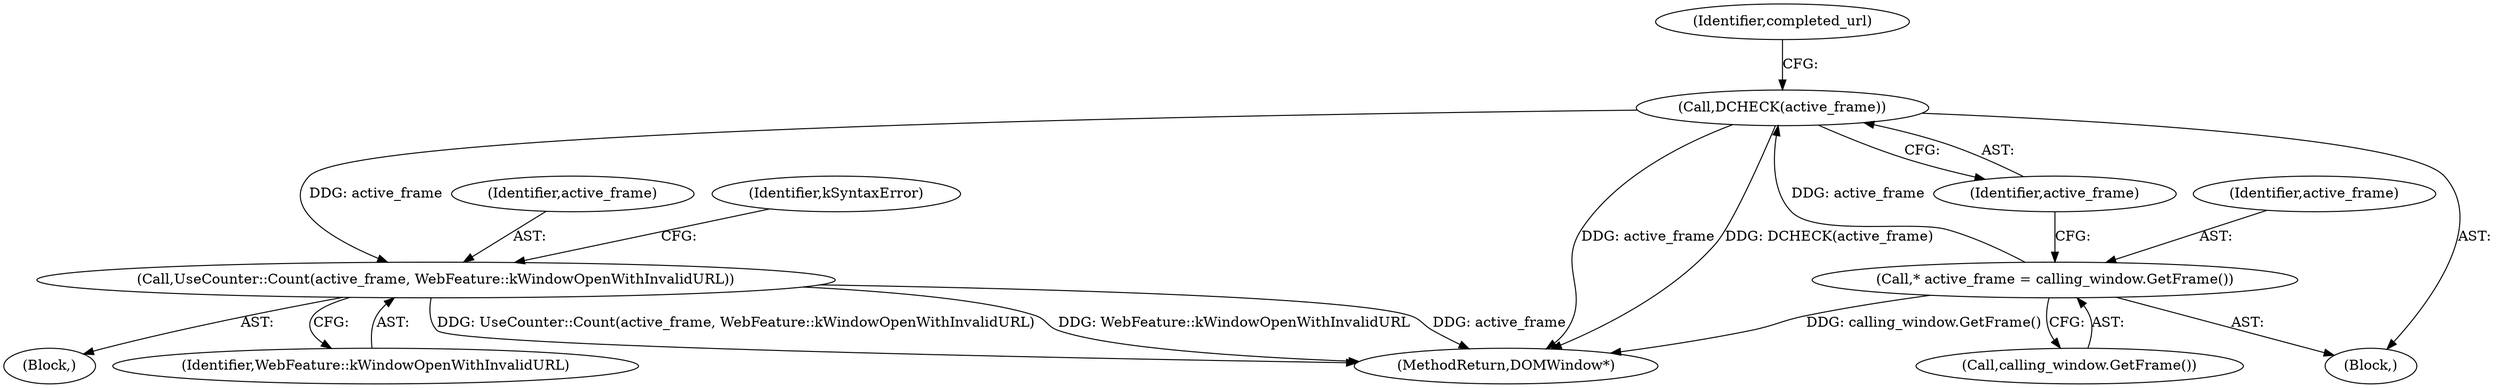 digraph "0_Chrome_7d803fd8bbb8a2f3b626851a5ce58244efa0798a@pointer" {
"1000113" [label="(Call,DCHECK(active_frame))"];
"1000110" [label="(Call,* active_frame = calling_window.GetFrame())"];
"1000132" [label="(Call,UseCounter::Count(active_frame, WebFeature::kWindowOpenWithInvalidURL))"];
"1000131" [label="(Block,)"];
"1000133" [label="(Identifier,active_frame)"];
"1000114" [label="(Identifier,active_frame)"];
"1000112" [label="(Call,calling_window.GetFrame())"];
"1000134" [label="(Identifier,WebFeature::kWindowOpenWithInvalidURL)"];
"1000110" [label="(Call,* active_frame = calling_window.GetFrame())"];
"1000136" [label="(Identifier,kSyntaxError)"];
"1000132" [label="(Call,UseCounter::Count(active_frame, WebFeature::kWindowOpenWithInvalidURL))"];
"1000111" [label="(Identifier,active_frame)"];
"1000113" [label="(Call,DCHECK(active_frame))"];
"1000260" [label="(MethodReturn,DOMWindow*)"];
"1000117" [label="(Identifier,completed_url)"];
"1000108" [label="(Block,)"];
"1000113" -> "1000108"  [label="AST: "];
"1000113" -> "1000114"  [label="CFG: "];
"1000114" -> "1000113"  [label="AST: "];
"1000117" -> "1000113"  [label="CFG: "];
"1000113" -> "1000260"  [label="DDG: active_frame"];
"1000113" -> "1000260"  [label="DDG: DCHECK(active_frame)"];
"1000110" -> "1000113"  [label="DDG: active_frame"];
"1000113" -> "1000132"  [label="DDG: active_frame"];
"1000110" -> "1000108"  [label="AST: "];
"1000110" -> "1000112"  [label="CFG: "];
"1000111" -> "1000110"  [label="AST: "];
"1000112" -> "1000110"  [label="AST: "];
"1000114" -> "1000110"  [label="CFG: "];
"1000110" -> "1000260"  [label="DDG: calling_window.GetFrame()"];
"1000132" -> "1000131"  [label="AST: "];
"1000132" -> "1000134"  [label="CFG: "];
"1000133" -> "1000132"  [label="AST: "];
"1000134" -> "1000132"  [label="AST: "];
"1000136" -> "1000132"  [label="CFG: "];
"1000132" -> "1000260"  [label="DDG: UseCounter::Count(active_frame, WebFeature::kWindowOpenWithInvalidURL)"];
"1000132" -> "1000260"  [label="DDG: WebFeature::kWindowOpenWithInvalidURL"];
"1000132" -> "1000260"  [label="DDG: active_frame"];
}
